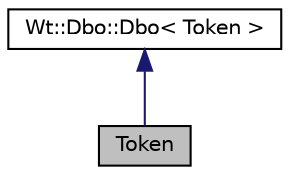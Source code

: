 digraph "Token"
{
 // LATEX_PDF_SIZE
  edge [fontname="Helvetica",fontsize="10",labelfontname="Helvetica",labelfontsize="10"];
  node [fontname="Helvetica",fontsize="10",shape=record];
  Node1 [label="Token",height=0.2,width=0.4,color="black", fillcolor="grey75", style="filled", fontcolor="black",tooltip=" "];
  Node2 -> Node1 [dir="back",color="midnightblue",fontsize="10",style="solid",fontname="Helvetica"];
  Node2 [label="Wt::Dbo::Dbo\< Token \>",height=0.2,width=0.4,color="black", fillcolor="white", style="filled",URL="$classWt_1_1Dbo_1_1Dbo.html",tooltip=" "];
}
